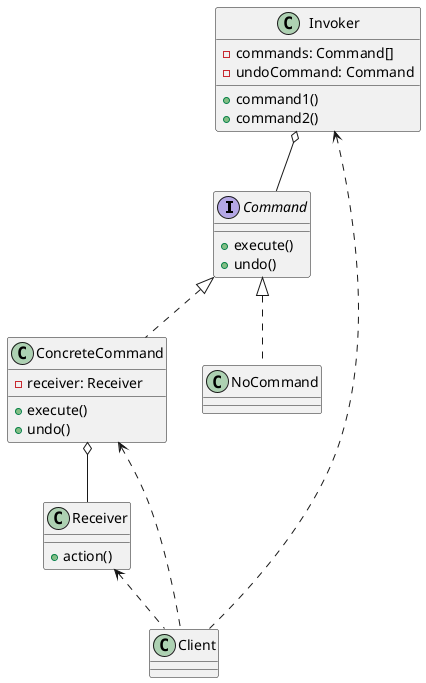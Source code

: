 @startuml

interface Command
class ConcreteCommand
class NoCommand
class Receiver
class Invoker
class Client

Command : +execute()
Command : +undo()

ConcreteCommand : -receiver: Receiver
ConcreteCommand : +execute()
ConcreteCommand : +undo()

Receiver : +action()

Invoker : -commands: Command[]
Invoker : -undoCommand: Command
Invoker : +command1()
Invoker : +command2()

Invoker o--Command
Command <|.. ConcreteCommand
Command <|.. NoCommand
ConcreteCommand o-- Receiver
Invoker <.. Client
ConcreteCommand <.. Client
Receiver <.. Client



@enduml